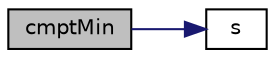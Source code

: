 digraph "cmptMin"
{
  bgcolor="transparent";
  edge [fontname="Helvetica",fontsize="10",labelfontname="Helvetica",labelfontsize="10"];
  node [fontname="Helvetica",fontsize="10",shape=record];
  rankdir="LR";
  Node137749 [label="cmptMin",height=0.2,width=0.4,color="black", fillcolor="grey75", style="filled", fontcolor="black"];
  Node137749 -> Node137750 [color="midnightblue",fontsize="10",style="solid",fontname="Helvetica"];
  Node137750 [label="s",height=0.2,width=0.4,color="black",URL="$a19343.html#abb9c4233033fad2ad0206cd4adad3b9f"];
}

